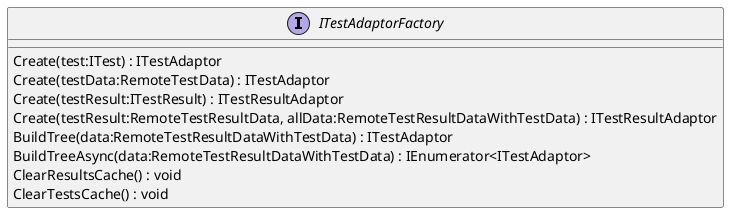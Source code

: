 @startuml
interface ITestAdaptorFactory {
    Create(test:ITest) : ITestAdaptor
    Create(testData:RemoteTestData) : ITestAdaptor
    Create(testResult:ITestResult) : ITestResultAdaptor
    Create(testResult:RemoteTestResultData, allData:RemoteTestResultDataWithTestData) : ITestResultAdaptor
    BuildTree(data:RemoteTestResultDataWithTestData) : ITestAdaptor
    BuildTreeAsync(data:RemoteTestResultDataWithTestData) : IEnumerator<ITestAdaptor>
    ClearResultsCache() : void
    ClearTestsCache() : void
}
@enduml
